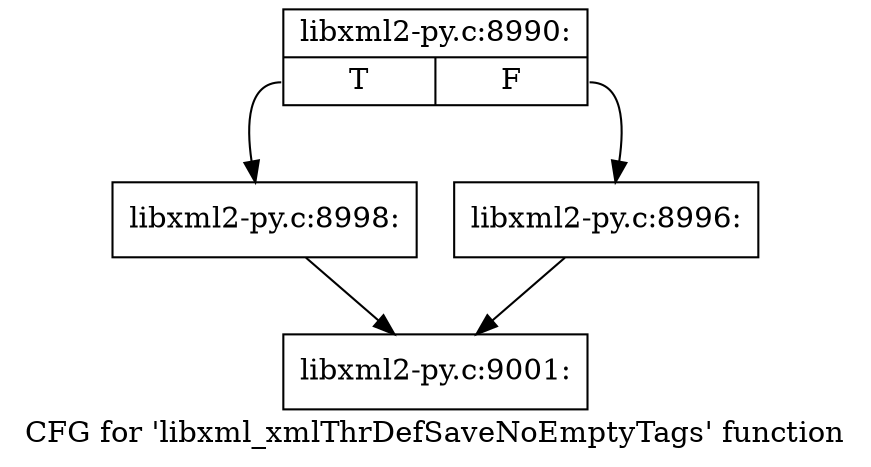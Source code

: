 digraph "CFG for 'libxml_xmlThrDefSaveNoEmptyTags' function" {
	label="CFG for 'libxml_xmlThrDefSaveNoEmptyTags' function";

	Node0x44cc710 [shape=record,label="{libxml2-py.c:8990:|{<s0>T|<s1>F}}"];
	Node0x44cc710:s0 -> Node0x44cd770;
	Node0x44cc710:s1 -> Node0x44cd720;
	Node0x44cd720 [shape=record,label="{libxml2-py.c:8996:}"];
	Node0x44cd720 -> Node0x44cac50;
	Node0x44cd770 [shape=record,label="{libxml2-py.c:8998:}"];
	Node0x44cd770 -> Node0x44cac50;
	Node0x44cac50 [shape=record,label="{libxml2-py.c:9001:}"];
}

